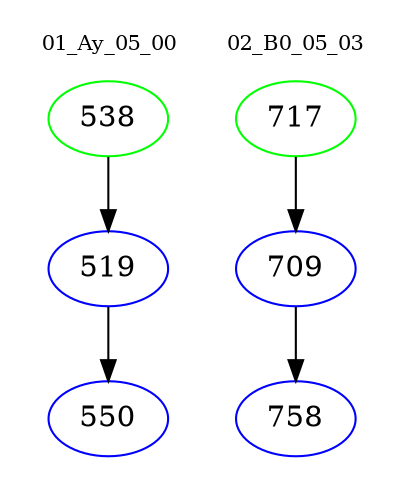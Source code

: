 digraph{
subgraph cluster_0 {
color = white
label = "01_Ay_05_00";
fontsize=10;
T0_538 [label="538", color="green"]
T0_538 -> T0_519 [color="black"]
T0_519 [label="519", color="blue"]
T0_519 -> T0_550 [color="black"]
T0_550 [label="550", color="blue"]
}
subgraph cluster_1 {
color = white
label = "02_B0_05_03";
fontsize=10;
T1_717 [label="717", color="green"]
T1_717 -> T1_709 [color="black"]
T1_709 [label="709", color="blue"]
T1_709 -> T1_758 [color="black"]
T1_758 [label="758", color="blue"]
}
}
